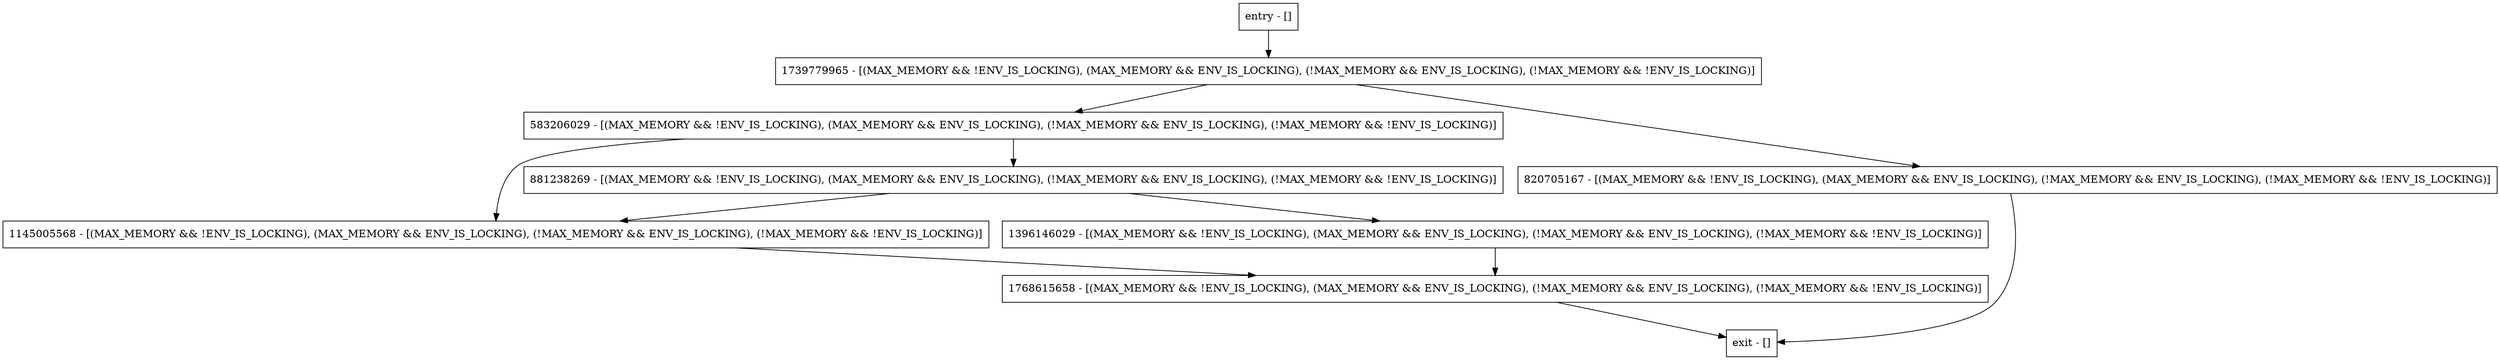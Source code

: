 digraph runOrPauseDaemons {
node [shape=record];
entry [label="entry - []"];
exit [label="exit - []"];
1396146029 [label="1396146029 - [(MAX_MEMORY && !ENV_IS_LOCKING), (MAX_MEMORY && ENV_IS_LOCKING), (!MAX_MEMORY && ENV_IS_LOCKING), (!MAX_MEMORY && !ENV_IS_LOCKING)]"];
583206029 [label="583206029 - [(MAX_MEMORY && !ENV_IS_LOCKING), (MAX_MEMORY && ENV_IS_LOCKING), (!MAX_MEMORY && ENV_IS_LOCKING), (!MAX_MEMORY && !ENV_IS_LOCKING)]"];
1739779965 [label="1739779965 - [(MAX_MEMORY && !ENV_IS_LOCKING), (MAX_MEMORY && ENV_IS_LOCKING), (!MAX_MEMORY && ENV_IS_LOCKING), (!MAX_MEMORY && !ENV_IS_LOCKING)]"];
1145005568 [label="1145005568 - [(MAX_MEMORY && !ENV_IS_LOCKING), (MAX_MEMORY && ENV_IS_LOCKING), (!MAX_MEMORY && ENV_IS_LOCKING), (!MAX_MEMORY && !ENV_IS_LOCKING)]"];
1768615658 [label="1768615658 - [(MAX_MEMORY && !ENV_IS_LOCKING), (MAX_MEMORY && ENV_IS_LOCKING), (!MAX_MEMORY && ENV_IS_LOCKING), (!MAX_MEMORY && !ENV_IS_LOCKING)]"];
820705167 [label="820705167 - [(MAX_MEMORY && !ENV_IS_LOCKING), (MAX_MEMORY && ENV_IS_LOCKING), (!MAX_MEMORY && ENV_IS_LOCKING), (!MAX_MEMORY && !ENV_IS_LOCKING)]"];
881238269 [label="881238269 - [(MAX_MEMORY && !ENV_IS_LOCKING), (MAX_MEMORY && ENV_IS_LOCKING), (!MAX_MEMORY && ENV_IS_LOCKING), (!MAX_MEMORY && !ENV_IS_LOCKING)]"];
entry;
exit;
entry -> 1739779965;
1396146029 -> 1768615658;
583206029 -> 1145005568;
583206029 -> 881238269;
1739779965 -> 583206029;
1739779965 -> 820705167;
1145005568 -> 1768615658;
1768615658 -> exit;
820705167 -> exit;
881238269 -> 1396146029;
881238269 -> 1145005568;
}
